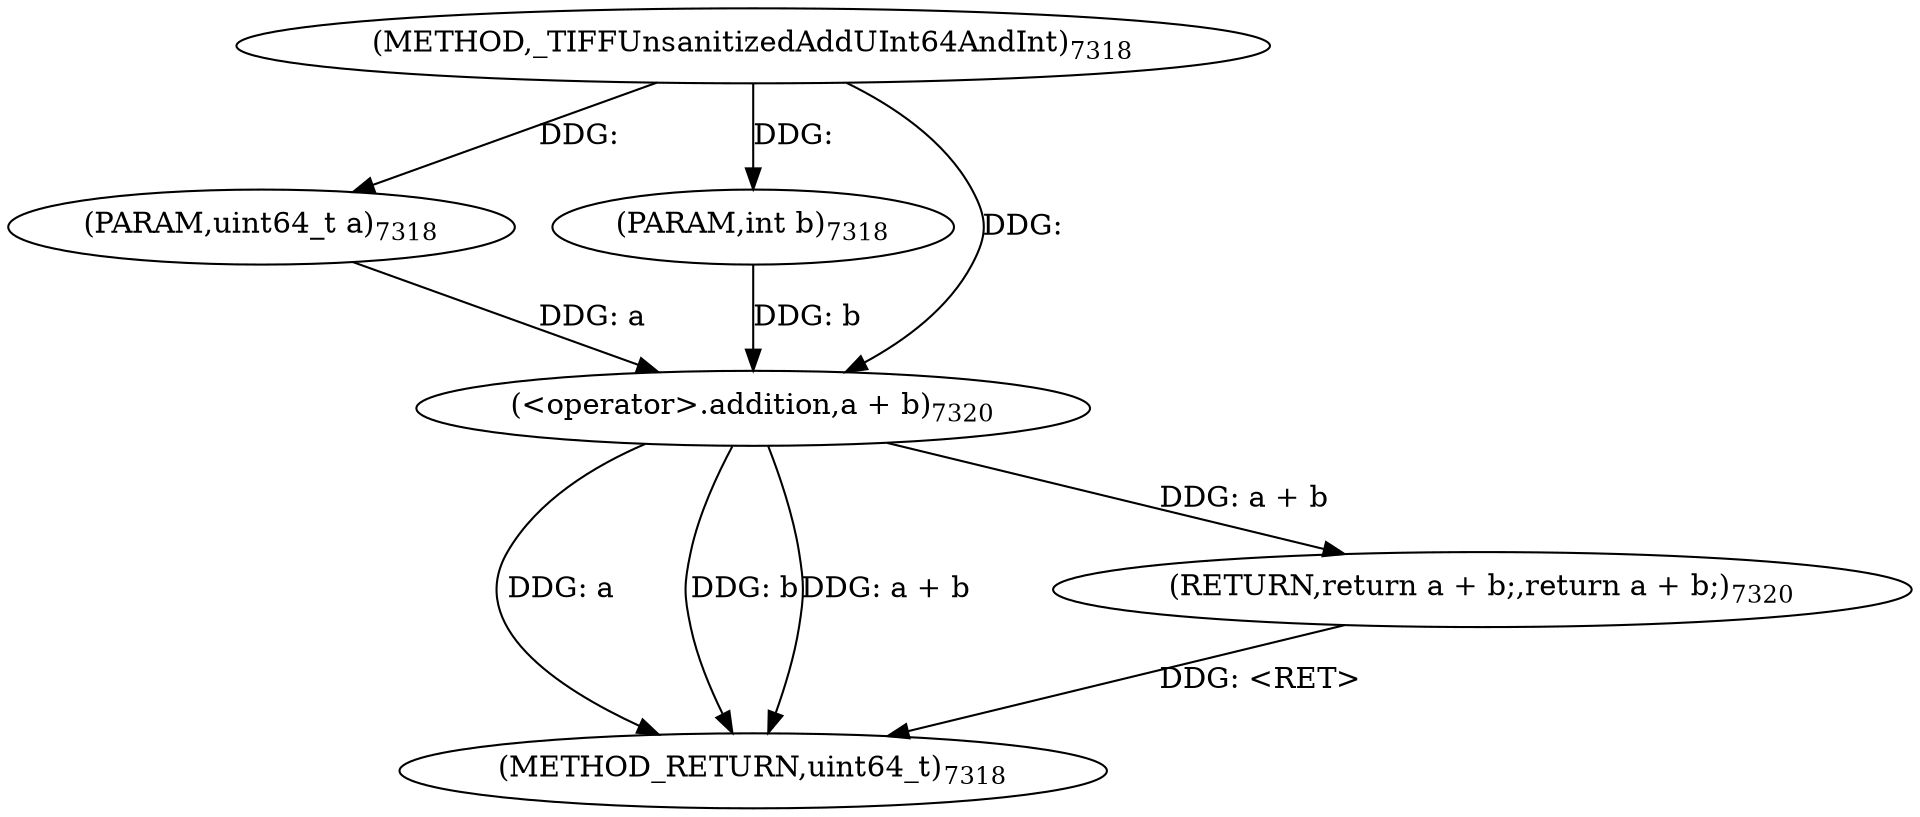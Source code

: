 digraph "_TIFFUnsanitizedAddUInt64AndInt" {  
"97513" [label = <(METHOD,_TIFFUnsanitizedAddUInt64AndInt)<SUB>7318</SUB>> ]
"97521" [label = <(METHOD_RETURN,uint64_t)<SUB>7318</SUB>> ]
"97514" [label = <(PARAM,uint64_t a)<SUB>7318</SUB>> ]
"97515" [label = <(PARAM,int b)<SUB>7318</SUB>> ]
"97517" [label = <(RETURN,return a + b;,return a + b;)<SUB>7320</SUB>> ]
"97518" [label = <(&lt;operator&gt;.addition,a + b)<SUB>7320</SUB>> ]
  "97517" -> "97521"  [ label = "DDG: &lt;RET&gt;"] 
  "97518" -> "97521"  [ label = "DDG: a"] 
  "97518" -> "97521"  [ label = "DDG: b"] 
  "97518" -> "97521"  [ label = "DDG: a + b"] 
  "97513" -> "97514"  [ label = "DDG: "] 
  "97513" -> "97515"  [ label = "DDG: "] 
  "97518" -> "97517"  [ label = "DDG: a + b"] 
  "97514" -> "97518"  [ label = "DDG: a"] 
  "97513" -> "97518"  [ label = "DDG: "] 
  "97515" -> "97518"  [ label = "DDG: b"] 
}
